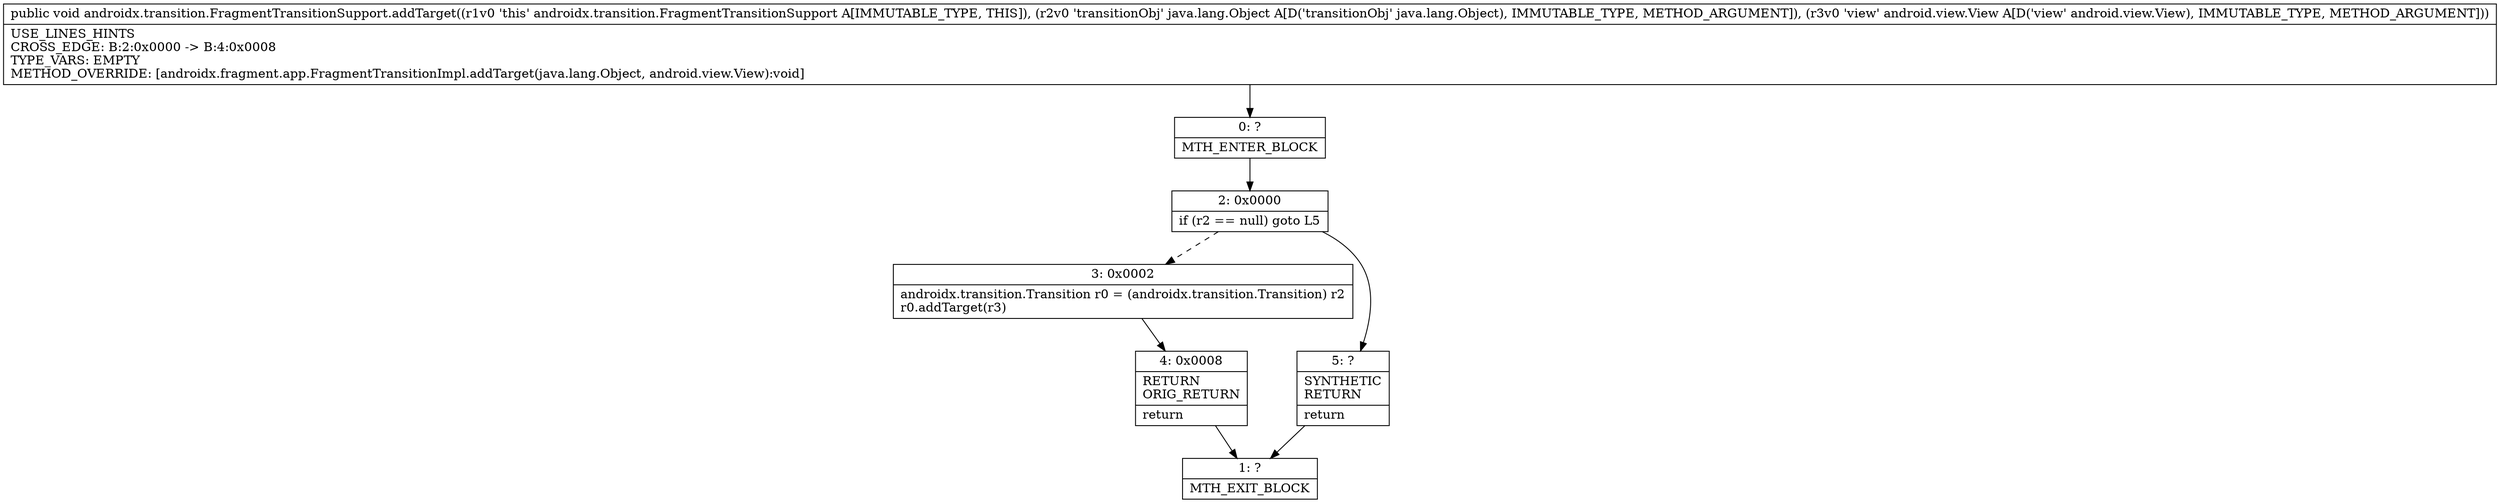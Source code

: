 digraph "CFG forandroidx.transition.FragmentTransitionSupport.addTarget(Ljava\/lang\/Object;Landroid\/view\/View;)V" {
Node_0 [shape=record,label="{0\:\ ?|MTH_ENTER_BLOCK\l}"];
Node_2 [shape=record,label="{2\:\ 0x0000|if (r2 == null) goto L5\l}"];
Node_3 [shape=record,label="{3\:\ 0x0002|androidx.transition.Transition r0 = (androidx.transition.Transition) r2\lr0.addTarget(r3)\l}"];
Node_4 [shape=record,label="{4\:\ 0x0008|RETURN\lORIG_RETURN\l|return\l}"];
Node_1 [shape=record,label="{1\:\ ?|MTH_EXIT_BLOCK\l}"];
Node_5 [shape=record,label="{5\:\ ?|SYNTHETIC\lRETURN\l|return\l}"];
MethodNode[shape=record,label="{public void androidx.transition.FragmentTransitionSupport.addTarget((r1v0 'this' androidx.transition.FragmentTransitionSupport A[IMMUTABLE_TYPE, THIS]), (r2v0 'transitionObj' java.lang.Object A[D('transitionObj' java.lang.Object), IMMUTABLE_TYPE, METHOD_ARGUMENT]), (r3v0 'view' android.view.View A[D('view' android.view.View), IMMUTABLE_TYPE, METHOD_ARGUMENT]))  | USE_LINES_HINTS\lCROSS_EDGE: B:2:0x0000 \-\> B:4:0x0008\lTYPE_VARS: EMPTY\lMETHOD_OVERRIDE: [androidx.fragment.app.FragmentTransitionImpl.addTarget(java.lang.Object, android.view.View):void]\l}"];
MethodNode -> Node_0;Node_0 -> Node_2;
Node_2 -> Node_3[style=dashed];
Node_2 -> Node_5;
Node_3 -> Node_4;
Node_4 -> Node_1;
Node_5 -> Node_1;
}


